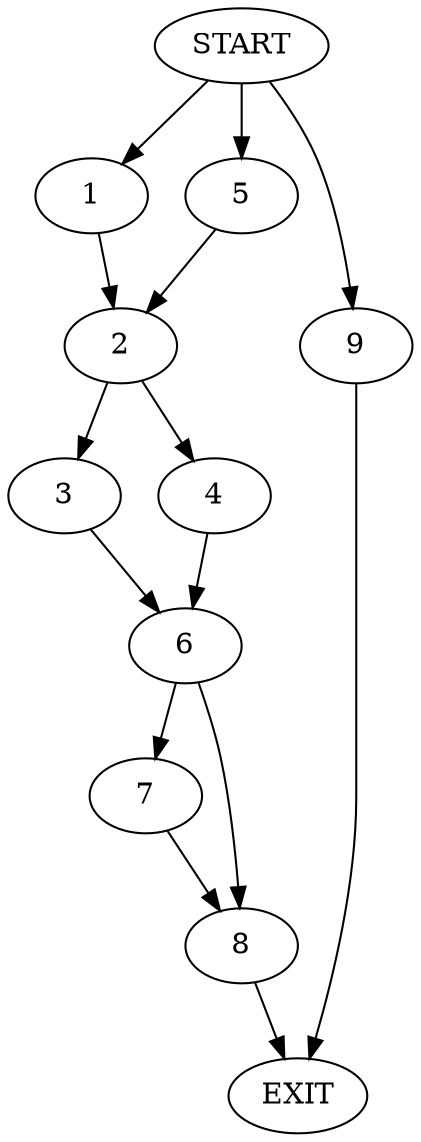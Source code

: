 digraph {
0 [label="START"]
10 [label="EXIT"]
0 -> 1
1 -> 2
2 -> 3
2 -> 4
0 -> 5
5 -> 2
3 -> 6
4 -> 6
6 -> 7
6 -> 8
7 -> 8
8 -> 10
0 -> 9
9 -> 10
}
